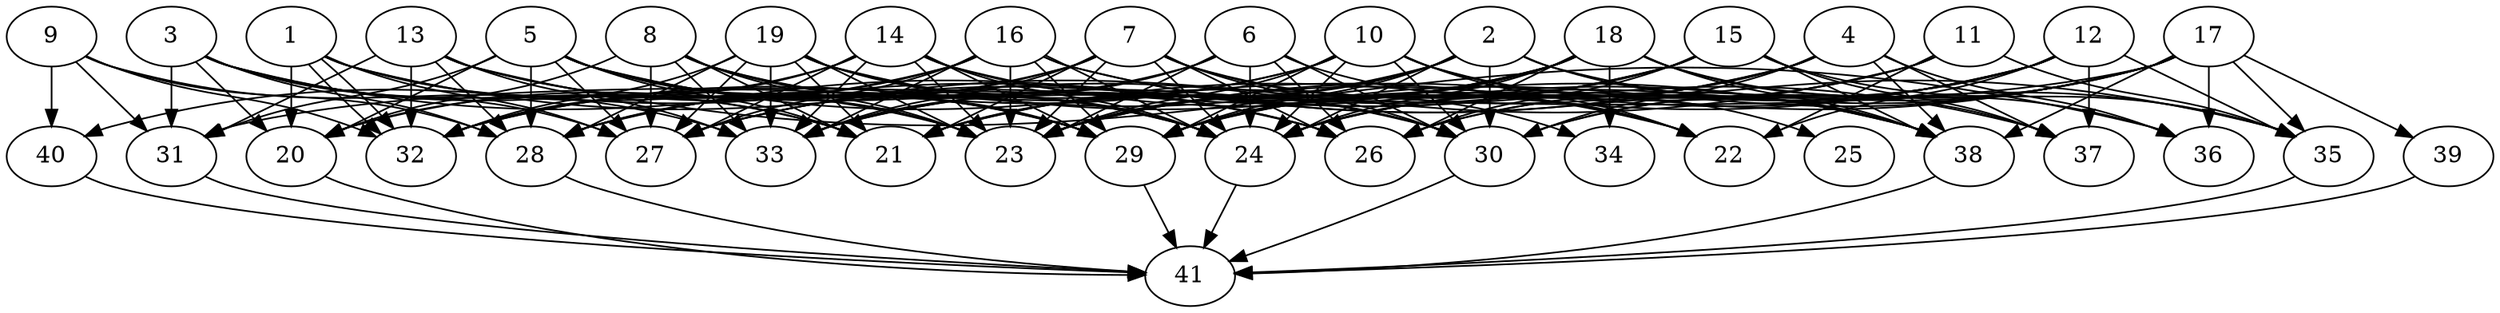 // DAG (tier=3-complex, mode=data, n=41, ccr=0.514, fat=0.758, density=0.785, regular=0.336, jump=0.250, mindata=4194304, maxdata=33554432)
// DAG automatically generated by daggen at Sun Aug 24 16:33:35 2025
// /home/ermia/Project/Environments/daggen/bin/daggen --dot --ccr 0.514 --fat 0.758 --regular 0.336 --density 0.785 --jump 0.250 --mindata 4194304 --maxdata 33554432 -n 41 
digraph G {
  1 [size="3002896593721759891456", alpha="0.14", expect_size="1501448296860879945728"]
  1 -> 20 [size ="1665138025299968"]
  1 -> 21 [size ="1665138025299968"]
  1 -> 27 [size ="1665138025299968"]
  1 -> 29 [size ="1665138025299968"]
  1 -> 30 [size ="1665138025299968"]
  1 -> 32 [size ="1665138025299968"]
  1 -> 32 [size ="1665138025299968"]
  2 [size="21039914040089468", alpha="0.09", expect_size="10519957020044734"]
  2 -> 21 [size ="644456697036800"]
  2 -> 23 [size ="644456697036800"]
  2 -> 24 [size ="644456697036800"]
  2 -> 29 [size ="644456697036800"]
  2 -> 30 [size ="644456697036800"]
  2 -> 32 [size ="644456697036800"]
  2 -> 35 [size ="644456697036800"]
  2 -> 38 [size ="644456697036800"]
  3 [size="2225796407024462080", alpha="0.09", expect_size="1112898203512231040"]
  3 -> 20 [size ="5269757905338368"]
  3 -> 21 [size ="5269757905338368"]
  3 -> 23 [size ="5269757905338368"]
  3 -> 26 [size ="5269757905338368"]
  3 -> 27 [size ="5269757905338368"]
  3 -> 28 [size ="5269757905338368"]
  3 -> 31 [size ="5269757905338368"]
  4 [size="26923004505137732386816", alpha="0.19", expect_size="13461502252568866193408"]
  4 -> 21 [size ="7186305398079488"]
  4 -> 24 [size ="7186305398079488"]
  4 -> 28 [size ="7186305398079488"]
  4 -> 29 [size ="7186305398079488"]
  4 -> 30 [size ="7186305398079488"]
  4 -> 36 [size ="7186305398079488"]
  4 -> 37 [size ="7186305398079488"]
  4 -> 38 [size ="7186305398079488"]
  5 [size="77444079300325264", alpha="0.00", expect_size="38722039650162632"]
  5 -> 20 [size ="1390974894866432"]
  5 -> 21 [size ="1390974894866432"]
  5 -> 22 [size ="1390974894866432"]
  5 -> 23 [size ="1390974894866432"]
  5 -> 24 [size ="1390974894866432"]
  5 -> 26 [size ="1390974894866432"]
  5 -> 27 [size ="1390974894866432"]
  5 -> 28 [size ="1390974894866432"]
  5 -> 29 [size ="1390974894866432"]
  5 -> 31 [size ="1390974894866432"]
  6 [size="2206236300874668", alpha="0.13", expect_size="1103118150437334"]
  6 -> 22 [size ="156914155520000"]
  6 -> 23 [size ="156914155520000"]
  6 -> 24 [size ="156914155520000"]
  6 -> 26 [size ="156914155520000"]
  6 -> 28 [size ="156914155520000"]
  6 -> 30 [size ="156914155520000"]
  6 -> 33 [size ="156914155520000"]
  7 [size="1429579242592272896", alpha="0.14", expect_size="714789621296136448"]
  7 -> 20 [size ="1168425753772032"]
  7 -> 21 [size ="1168425753772032"]
  7 -> 22 [size ="1168425753772032"]
  7 -> 23 [size ="1168425753772032"]
  7 -> 24 [size ="1168425753772032"]
  7 -> 26 [size ="1168425753772032"]
  7 -> 28 [size ="1168425753772032"]
  7 -> 30 [size ="1168425753772032"]
  7 -> 33 [size ="1168425753772032"]
  7 -> 34 [size ="1168425753772032"]
  8 [size="35651517835192360239104", alpha="0.07", expect_size="17825758917596180119552"]
  8 -> 20 [size ="8665800164507648"]
  8 -> 21 [size ="8665800164507648"]
  8 -> 23 [size ="8665800164507648"]
  8 -> 24 [size ="8665800164507648"]
  8 -> 26 [size ="8665800164507648"]
  8 -> 27 [size ="8665800164507648"]
  8 -> 29 [size ="8665800164507648"]
  8 -> 33 [size ="8665800164507648"]
  9 [size="1063146820500730150912", alpha="0.07", expect_size="531573410250365075456"]
  9 -> 28 [size ="833333453914112"]
  9 -> 31 [size ="833333453914112"]
  9 -> 32 [size ="833333453914112"]
  9 -> 33 [size ="833333453914112"]
  9 -> 40 [size ="833333453914112"]
  10 [size="196324931757440544", alpha="0.06", expect_size="98162465878720272"]
  10 -> 22 [size ="3316299346214912"]
  10 -> 23 [size ="3316299346214912"]
  10 -> 24 [size ="3316299346214912"]
  10 -> 25 [size ="3316299346214912"]
  10 -> 28 [size ="3316299346214912"]
  10 -> 29 [size ="3316299346214912"]
  10 -> 30 [size ="3316299346214912"]
  10 -> 32 [size ="3316299346214912"]
  10 -> 38 [size ="3316299346214912"]
  11 [size="13385410142229229568", alpha="0.16", expect_size="6692705071114614784"]
  11 -> 22 [size ="7858351077588992"]
  11 -> 24 [size ="7858351077588992"]
  11 -> 27 [size ="7858351077588992"]
  11 -> 29 [size ="7858351077588992"]
  11 -> 35 [size ="7858351077588992"]
  12 [size="327883231038481104896", alpha="0.08", expect_size="163941615519240552448"]
  12 -> 21 [size ="380396160155648"]
  12 -> 22 [size ="380396160155648"]
  12 -> 23 [size ="380396160155648"]
  12 -> 24 [size ="380396160155648"]
  12 -> 26 [size ="380396160155648"]
  12 -> 30 [size ="380396160155648"]
  12 -> 35 [size ="380396160155648"]
  12 -> 37 [size ="380396160155648"]
  13 [size="20219676137724882944", alpha="0.18", expect_size="10109838068862441472"]
  13 -> 24 [size ="7120655011020800"]
  13 -> 28 [size ="7120655011020800"]
  13 -> 29 [size ="7120655011020800"]
  13 -> 31 [size ="7120655011020800"]
  13 -> 32 [size ="7120655011020800"]
  13 -> 33 [size ="7120655011020800"]
  13 -> 36 [size ="7120655011020800"]
  14 [size="73529847874476176", alpha="0.05", expect_size="36764923937238088"]
  14 -> 20 [size ="8794070394601472"]
  14 -> 23 [size ="8794070394601472"]
  14 -> 24 [size ="8794070394601472"]
  14 -> 27 [size ="8794070394601472"]
  14 -> 29 [size ="8794070394601472"]
  14 -> 30 [size ="8794070394601472"]
  14 -> 32 [size ="8794070394601472"]
  14 -> 33 [size ="8794070394601472"]
  14 -> 38 [size ="8794070394601472"]
  15 [size="1488048817170821376", alpha="0.06", expect_size="744024408585410688"]
  15 -> 23 [size ="1528370856722432"]
  15 -> 26 [size ="1528370856722432"]
  15 -> 27 [size ="1528370856722432"]
  15 -> 29 [size ="1528370856722432"]
  15 -> 33 [size ="1528370856722432"]
  15 -> 35 [size ="1528370856722432"]
  15 -> 37 [size ="1528370856722432"]
  15 -> 38 [size ="1528370856722432"]
  16 [size="193588244965089792", alpha="0.18", expect_size="96794122482544896"]
  16 -> 23 [size ="4968485016829952"]
  16 -> 24 [size ="4968485016829952"]
  16 -> 27 [size ="4968485016829952"]
  16 -> 29 [size ="4968485016829952"]
  16 -> 32 [size ="4968485016829952"]
  16 -> 33 [size ="4968485016829952"]
  16 -> 35 [size ="4968485016829952"]
  16 -> 37 [size ="4968485016829952"]
  16 -> 40 [size ="4968485016829952"]
  17 [size="9790590482370600960", alpha="0.04", expect_size="4895295241185300480"]
  17 -> 23 [size ="4482448121397248"]
  17 -> 24 [size ="4482448121397248"]
  17 -> 26 [size ="4482448121397248"]
  17 -> 29 [size ="4482448121397248"]
  17 -> 30 [size ="4482448121397248"]
  17 -> 31 [size ="4482448121397248"]
  17 -> 35 [size ="4482448121397248"]
  17 -> 36 [size ="4482448121397248"]
  17 -> 38 [size ="4482448121397248"]
  17 -> 39 [size ="4482448121397248"]
  18 [size="9072877117276703162368", alpha="0.10", expect_size="4536438558638351581184"]
  18 -> 21 [size ="3480059528609792"]
  18 -> 23 [size ="3480059528609792"]
  18 -> 24 [size ="3480059528609792"]
  18 -> 26 [size ="3480059528609792"]
  18 -> 27 [size ="3480059528609792"]
  18 -> 29 [size ="3480059528609792"]
  18 -> 33 [size ="3480059528609792"]
  18 -> 34 [size ="3480059528609792"]
  18 -> 36 [size ="3480059528609792"]
  18 -> 37 [size ="3480059528609792"]
  18 -> 38 [size ="3480059528609792"]
  19 [size="8738964610876440576000", alpha="0.13", expect_size="4369482305438220288000"]
  19 -> 21 [size ="3394141736140800"]
  19 -> 23 [size ="3394141736140800"]
  19 -> 24 [size ="3394141736140800"]
  19 -> 27 [size ="3394141736140800"]
  19 -> 28 [size ="3394141736140800"]
  19 -> 30 [size ="3394141736140800"]
  19 -> 32 [size ="3394141736140800"]
  19 -> 33 [size ="3394141736140800"]
  19 -> 38 [size ="3394141736140800"]
  20 [size="515972288173343360", alpha="0.03", expect_size="257986144086671680"]
  20 -> 41 [size ="1117705251848192"]
  21 [size="29601172752320845316096", alpha="0.18", expect_size="14800586376160422658048"]
  22 [size="6068915261858253897728", alpha="0.16", expect_size="3034457630929126948864"]
  23 [size="4115971552513989632", alpha="0.09", expect_size="2057985776256994816"]
  24 [size="11356684100236761088", alpha="0.07", expect_size="5678342050118380544"]
  24 -> 41 [size ="4655899578728448"]
  25 [size="89610121169908000", alpha="0.19", expect_size="44805060584954000"]
  26 [size="17409099417239158784000", alpha="0.06", expect_size="8704549708619579392000"]
  27 [size="2052675017912346476544", alpha="0.11", expect_size="1026337508956173238272"]
  28 [size="20250051502100203962368", alpha="0.14", expect_size="10125025751050101981184"]
  28 -> 41 [size ="5943479125409792"]
  29 [size="5879533560425560064", alpha="0.19", expect_size="2939766780212780032"]
  29 -> 41 [size ="2592847941337088"]
  30 [size="47088014570178072", alpha="0.20", expect_size="23544007285089036"]
  30 -> 41 [size ="946104120115200"]
  31 [size="19948898542407815168", alpha="0.11", expect_size="9974449271203907584"]
  31 -> 41 [size ="7100140032622592"]
  32 [size="10276709766697201664", alpha="0.00", expect_size="5138354883348600832"]
  33 [size="5582701343163155480576", alpha="0.04", expect_size="2791350671581577740288"]
  34 [size="6766609199517048766464", alpha="0.16", expect_size="3383304599758524383232"]
  35 [size="1163728683071491072", alpha="0.19", expect_size="581864341535745536"]
  35 -> 41 [size ="755956598177792"]
  36 [size="22470311306459128", alpha="0.18", expect_size="11235155653229564"]
  37 [size="16326318690494343806976", alpha="0.19", expect_size="8163159345247171903488"]
  38 [size="89484488300317114368", alpha="0.18", expect_size="44742244150158557184"]
  38 -> 41 [size ="160049808801792"]
  39 [size="6394488297284985421824", alpha="0.02", expect_size="3197244148642492710912"]
  39 -> 41 [size ="2756092895428608"]
  40 [size="896288795197900160", alpha="0.13", expect_size="448144397598950080"]
  40 -> 41 [size ="737594606354432"]
  41 [size="3738003330408426496", alpha="0.06", expect_size="1869001665204213248"]
}